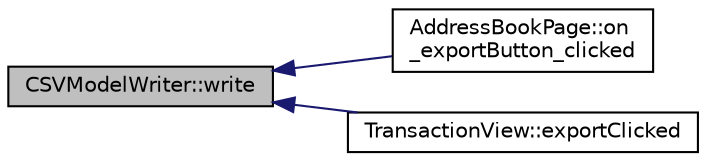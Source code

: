 digraph "CSVModelWriter::write"
{
  edge [fontname="Helvetica",fontsize="10",labelfontname="Helvetica",labelfontsize="10"];
  node [fontname="Helvetica",fontsize="10",shape=record];
  rankdir="LR";
  Node11 [label="CSVModelWriter::write",height=0.2,width=0.4,color="black", fillcolor="grey75", style="filled", fontcolor="black"];
  Node11 -> Node12 [dir="back",color="midnightblue",fontsize="10",style="solid",fontname="Helvetica"];
  Node12 [label="AddressBookPage::on\l_exportButton_clicked",height=0.2,width=0.4,color="black", fillcolor="white", style="filled",URL="$class_address_book_page.html#a4f1d34f71ac7d4f64d4ba6bc87ee0525",tooltip="Export button clicked. "];
  Node11 -> Node13 [dir="back",color="midnightblue",fontsize="10",style="solid",fontname="Helvetica"];
  Node13 [label="TransactionView::exportClicked",height=0.2,width=0.4,color="black", fillcolor="white", style="filled",URL="$class_transaction_view.html#a5983022ff1e5395f87de3c5728eff8da"];
}
